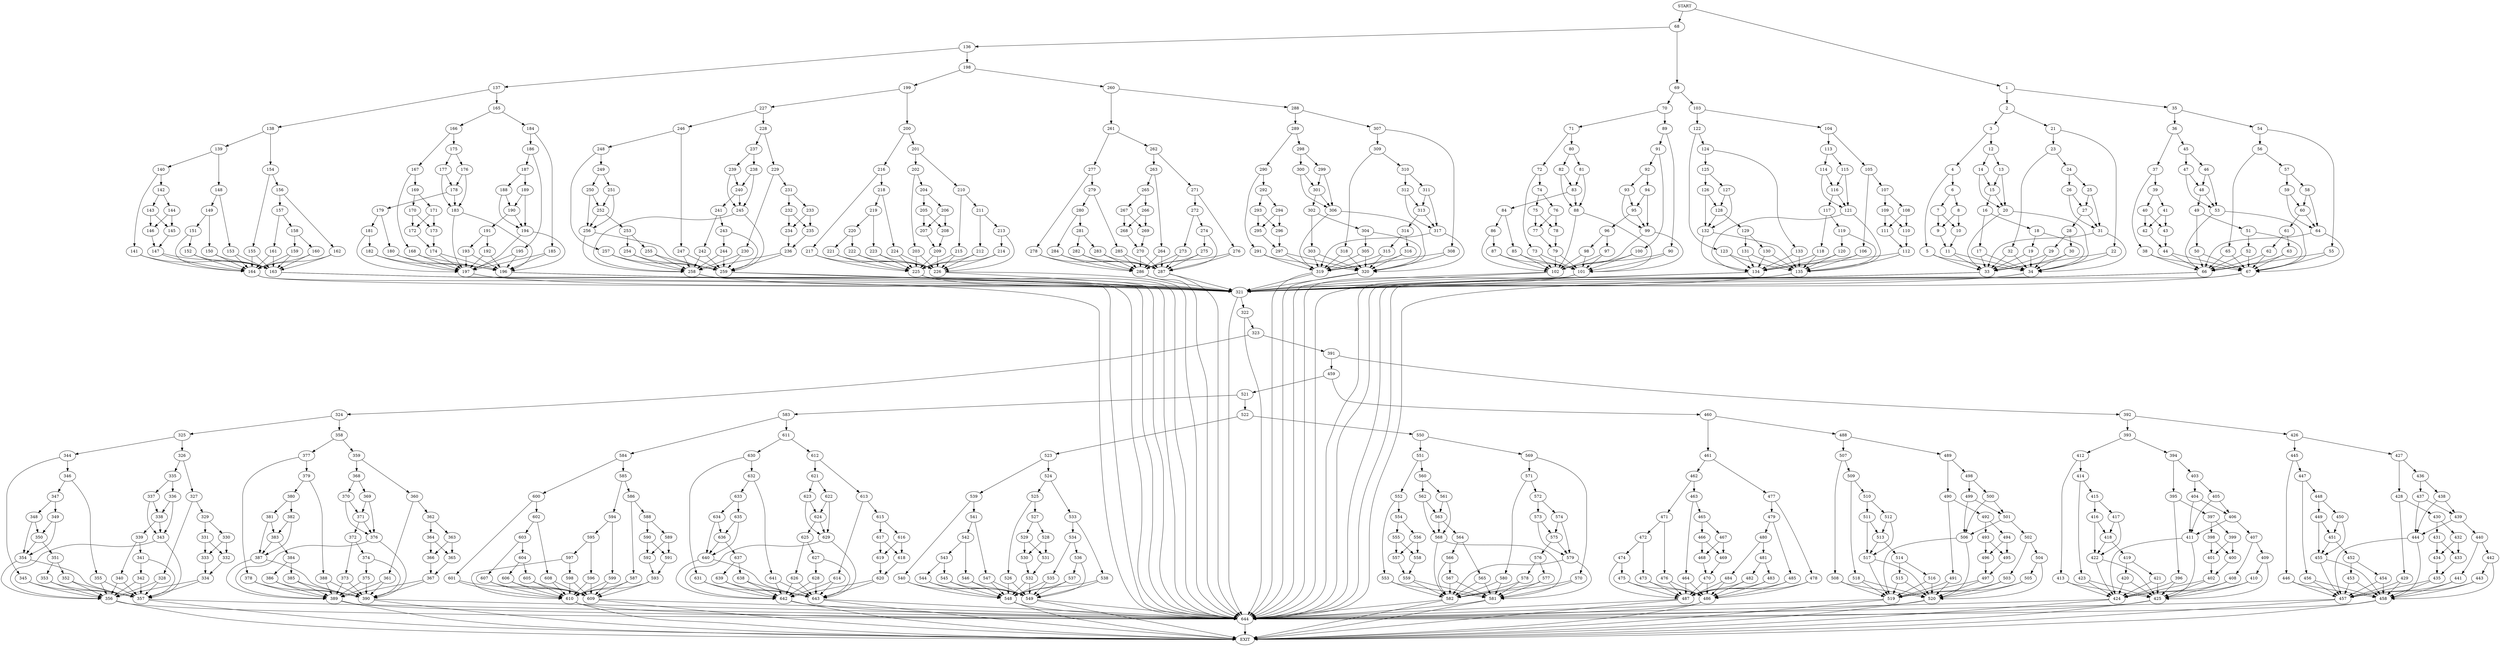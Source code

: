 digraph { 
0 [label="START"];
1;
2;
3;
4;
5;
6;
7;
8;
9;
10;
11;
12;
13;
14;
15;
16;
17;
18;
19;
20;
21;
22;
23;
24;
25;
26;
27;
28;
29;
30;
31;
32;
33;
34;
35;
36;
37;
38;
39;
40;
41;
42;
43;
44;
45;
46;
47;
48;
49;
50;
51;
52;
53;
54;
55;
56;
57;
58;
59;
60;
61;
62;
63;
64;
65;
66;
67;
68;
69;
70;
71;
72;
73;
74;
75;
76;
77;
78;
79;
80;
81;
82;
83;
84;
85;
86;
87;
88;
89;
90;
91;
92;
93;
94;
95;
96;
97;
98;
99;
100;
101;
102;
103;
104;
105;
106;
107;
108;
109;
110;
111;
112;
113;
114;
115;
116;
117;
118;
119;
120;
121;
122;
123;
124;
125;
126;
127;
128;
129;
130;
131;
132;
133;
134;
135;
136;
137;
138;
139;
140;
141;
142;
143;
144;
145;
146;
147;
148;
149;
150;
151;
152;
153;
154;
155;
156;
157;
158;
159;
160;
161;
162;
163;
164;
165;
166;
167;
168;
169;
170;
171;
172;
173;
174;
175;
176;
177;
178;
179;
180;
181;
182;
183;
184;
185;
186;
187;
188;
189;
190;
191;
192;
193;
194;
195;
196;
197;
198;
199;
200;
201;
202;
203;
204;
205;
206;
207;
208;
209;
210;
211;
212;
213;
214;
215;
216;
217;
218;
219;
220;
221;
222;
223;
224;
225;
226;
227;
228;
229;
230;
231;
232;
233;
234;
235;
236;
237;
238;
239;
240;
241;
242;
243;
244;
245;
246;
247;
248;
249;
250;
251;
252;
253;
254;
255;
256;
257;
258;
259;
260;
261;
262;
263;
264;
265;
266;
267;
268;
269;
270;
271;
272;
273;
274;
275;
276;
277;
278;
279;
280;
281;
282;
283;
284;
285;
286;
287;
288;
289;
290;
291;
292;
293;
294;
295;
296;
297;
298;
299;
300;
301;
302;
303;
304;
305;
306;
307;
308;
309;
310;
311;
312;
313;
314;
315;
316;
317;
318;
319;
320;
321;
322;
323;
324;
325;
326;
327;
328;
329;
330;
331;
332;
333;
334;
335;
336;
337;
338;
339;
340;
341;
342;
343;
344;
345;
346;
347;
348;
349;
350;
351;
352;
353;
354;
355;
356;
357;
358;
359;
360;
361;
362;
363;
364;
365;
366;
367;
368;
369;
370;
371;
372;
373;
374;
375;
376;
377;
378;
379;
380;
381;
382;
383;
384;
385;
386;
387;
388;
389;
390;
391;
392;
393;
394;
395;
396;
397;
398;
399;
400;
401;
402;
403;
404;
405;
406;
407;
408;
409;
410;
411;
412;
413;
414;
415;
416;
417;
418;
419;
420;
421;
422;
423;
424;
425;
426;
427;
428;
429;
430;
431;
432;
433;
434;
435;
436;
437;
438;
439;
440;
441;
442;
443;
444;
445;
446;
447;
448;
449;
450;
451;
452;
453;
454;
455;
456;
457;
458;
459;
460;
461;
462;
463;
464;
465;
466;
467;
468;
469;
470;
471;
472;
473;
474;
475;
476;
477;
478;
479;
480;
481;
482;
483;
484;
485;
486;
487;
488;
489;
490;
491;
492;
493;
494;
495;
496;
497;
498;
499;
500;
501;
502;
503;
504;
505;
506;
507;
508;
509;
510;
511;
512;
513;
514;
515;
516;
517;
518;
519;
520;
521;
522;
523;
524;
525;
526;
527;
528;
529;
530;
531;
532;
533;
534;
535;
536;
537;
538;
539;
540;
541;
542;
543;
544;
545;
546;
547;
548;
549;
550;
551;
552;
553;
554;
555;
556;
557;
558;
559;
560;
561;
562;
563;
564;
565;
566;
567;
568;
569;
570;
571;
572;
573;
574;
575;
576;
577;
578;
579;
580;
581;
582;
583;
584;
585;
586;
587;
588;
589;
590;
591;
592;
593;
594;
595;
596;
597;
598;
599;
600;
601;
602;
603;
604;
605;
606;
607;
608;
609;
610;
611;
612;
613;
614;
615;
616;
617;
618;
619;
620;
621;
622;
623;
624;
625;
626;
627;
628;
629;
630;
631;
632;
633;
634;
635;
636;
637;
638;
639;
640;
641;
642;
643;
644;
645[label="EXIT"];
0 -> 1;
0 -> 68;
1 -> 35;
1 -> 2;
2 -> 3;
2 -> 21;
3 -> 4;
3 -> 12;
4 -> 5;
4 -> 6;
5 -> 33;
5 -> 34;
6 -> 7;
6 -> 8;
7 -> 9;
7 -> 10;
8 -> 9;
8 -> 10;
9 -> 11;
10 -> 11;
11 -> 33;
11 -> 34;
12 -> 13;
12 -> 14;
13 -> 15;
13 -> 20;
14 -> 15;
14 -> 20;
15 -> 16;
15 -> 20;
16 -> 17;
16 -> 18;
17 -> 33;
17 -> 34;
18 -> 19;
18 -> 34;
19 -> 33;
19 -> 34;
20 -> 33;
20 -> 34;
21 -> 22;
21 -> 23;
22 -> 33;
22 -> 34;
23 -> 24;
23 -> 32;
24 -> 25;
24 -> 26;
25 -> 27;
25 -> 31;
26 -> 27;
26 -> 31;
27 -> 28;
27 -> 31;
28 -> 29;
28 -> 30;
29 -> 33;
29 -> 34;
30 -> 33;
30 -> 34;
31 -> 33;
31 -> 34;
32 -> 33;
32 -> 34;
33 -> 644;
33 -> 321;
34 -> 644;
34 -> 321;
35 -> 36;
35 -> 54;
36 -> 37;
36 -> 45;
37 -> 38;
37 -> 39;
38 -> 66;
38 -> 67;
39 -> 40;
39 -> 41;
40 -> 42;
40 -> 43;
41 -> 42;
41 -> 43;
42 -> 44;
43 -> 44;
44 -> 66;
44 -> 67;
45 -> 46;
45 -> 47;
46 -> 48;
46 -> 53;
47 -> 48;
47 -> 53;
48 -> 49;
48 -> 53;
49 -> 50;
49 -> 51;
50 -> 66;
50 -> 67;
51 -> 52;
51 -> 67;
52 -> 66;
52 -> 67;
53 -> 66;
53 -> 67;
54 -> 55;
54 -> 56;
55 -> 66;
55 -> 67;
56 -> 57;
56 -> 65;
57 -> 58;
57 -> 59;
58 -> 60;
58 -> 64;
59 -> 60;
59 -> 64;
60 -> 61;
60 -> 64;
61 -> 62;
61 -> 63;
62 -> 66;
62 -> 67;
63 -> 66;
63 -> 67;
64 -> 66;
64 -> 67;
65 -> 66;
65 -> 67;
66 -> 644;
66 -> 321;
67 -> 644;
67 -> 321;
68 -> 69;
68 -> 136;
69 -> 103;
69 -> 70;
70 -> 71;
70 -> 89;
71 -> 72;
71 -> 80;
72 -> 73;
72 -> 74;
73 -> 101;
73 -> 102;
74 -> 75;
74 -> 76;
75 -> 77;
75 -> 78;
76 -> 77;
76 -> 78;
77 -> 79;
78 -> 79;
79 -> 101;
79 -> 102;
80 -> 81;
80 -> 82;
81 -> 83;
81 -> 88;
82 -> 83;
82 -> 88;
83 -> 84;
83 -> 88;
84 -> 85;
84 -> 86;
85 -> 101;
85 -> 102;
86 -> 87;
86 -> 102;
87 -> 101;
87 -> 102;
88 -> 101;
88 -> 102;
89 -> 90;
89 -> 91;
90 -> 101;
90 -> 102;
91 -> 92;
91 -> 100;
92 -> 93;
92 -> 94;
93 -> 95;
93 -> 99;
94 -> 95;
94 -> 99;
95 -> 96;
95 -> 99;
96 -> 97;
96 -> 98;
97 -> 101;
97 -> 102;
98 -> 101;
98 -> 102;
99 -> 101;
99 -> 102;
100 -> 101;
100 -> 102;
101 -> 644;
101 -> 321;
102 -> 644;
102 -> 321;
103 -> 104;
103 -> 122;
104 -> 105;
104 -> 113;
105 -> 106;
105 -> 107;
106 -> 134;
106 -> 135;
107 -> 108;
107 -> 109;
108 -> 110;
108 -> 111;
109 -> 110;
109 -> 111;
110 -> 112;
111 -> 112;
112 -> 134;
112 -> 135;
113 -> 114;
113 -> 115;
114 -> 116;
114 -> 121;
115 -> 116;
115 -> 121;
116 -> 117;
116 -> 121;
117 -> 118;
117 -> 119;
118 -> 134;
118 -> 135;
119 -> 120;
119 -> 135;
120 -> 134;
120 -> 135;
121 -> 134;
121 -> 135;
122 -> 123;
122 -> 124;
123 -> 134;
123 -> 135;
124 -> 125;
124 -> 133;
125 -> 126;
125 -> 127;
126 -> 128;
126 -> 132;
127 -> 128;
127 -> 132;
128 -> 129;
128 -> 132;
129 -> 130;
129 -> 131;
130 -> 134;
130 -> 135;
131 -> 134;
131 -> 135;
132 -> 134;
132 -> 135;
133 -> 134;
133 -> 135;
134 -> 644;
134 -> 321;
135 -> 644;
135 -> 321;
136 -> 137;
136 -> 198;
137 -> 138;
137 -> 165;
138 -> 139;
138 -> 154;
139 -> 140;
139 -> 148;
140 -> 141;
140 -> 142;
141 -> 163;
141 -> 164;
142 -> 143;
142 -> 144;
143 -> 145;
143 -> 146;
144 -> 145;
144 -> 146;
145 -> 147;
146 -> 147;
147 -> 163;
147 -> 164;
148 -> 149;
148 -> 153;
149 -> 150;
149 -> 151;
150 -> 163;
150 -> 164;
151 -> 152;
151 -> 164;
152 -> 163;
152 -> 164;
153 -> 163;
153 -> 164;
154 -> 155;
154 -> 156;
155 -> 163;
155 -> 164;
156 -> 157;
156 -> 162;
157 -> 158;
157 -> 161;
158 -> 159;
158 -> 160;
159 -> 163;
159 -> 164;
160 -> 163;
160 -> 164;
161 -> 163;
161 -> 164;
162 -> 163;
162 -> 164;
163 -> 644;
163 -> 321;
164 -> 644;
164 -> 321;
165 -> 166;
165 -> 184;
166 -> 167;
166 -> 175;
167 -> 168;
167 -> 169;
168 -> 196;
168 -> 197;
169 -> 170;
169 -> 171;
170 -> 172;
170 -> 173;
171 -> 172;
171 -> 173;
172 -> 174;
173 -> 174;
174 -> 196;
174 -> 197;
175 -> 176;
175 -> 177;
176 -> 178;
176 -> 183;
177 -> 178;
177 -> 183;
178 -> 179;
178 -> 183;
179 -> 180;
179 -> 181;
180 -> 196;
180 -> 197;
181 -> 182;
181 -> 197;
182 -> 196;
182 -> 197;
183 -> 196;
183 -> 197;
184 -> 185;
184 -> 186;
185 -> 196;
185 -> 197;
186 -> 187;
186 -> 195;
187 -> 188;
187 -> 189;
188 -> 190;
188 -> 194;
189 -> 190;
189 -> 194;
190 -> 191;
190 -> 194;
191 -> 192;
191 -> 193;
192 -> 196;
192 -> 197;
193 -> 196;
193 -> 197;
194 -> 196;
194 -> 197;
195 -> 196;
195 -> 197;
196 -> 644;
196 -> 321;
197 -> 644;
197 -> 321;
198 -> 199;
198 -> 260;
199 -> 200;
199 -> 227;
200 -> 201;
200 -> 216;
201 -> 202;
201 -> 210;
202 -> 203;
202 -> 204;
203 -> 225;
203 -> 226;
204 -> 205;
204 -> 206;
205 -> 207;
205 -> 208;
206 -> 207;
206 -> 208;
207 -> 209;
208 -> 209;
209 -> 225;
209 -> 226;
210 -> 211;
210 -> 215;
211 -> 212;
211 -> 213;
212 -> 225;
212 -> 226;
213 -> 214;
213 -> 226;
214 -> 225;
214 -> 226;
215 -> 225;
215 -> 226;
216 -> 217;
216 -> 218;
217 -> 225;
217 -> 226;
218 -> 219;
218 -> 224;
219 -> 220;
219 -> 223;
220 -> 221;
220 -> 222;
221 -> 225;
221 -> 226;
222 -> 225;
222 -> 226;
223 -> 225;
223 -> 226;
224 -> 225;
224 -> 226;
225 -> 644;
225 -> 321;
226 -> 644;
226 -> 321;
227 -> 228;
227 -> 246;
228 -> 229;
228 -> 237;
229 -> 230;
229 -> 231;
230 -> 258;
230 -> 259;
231 -> 232;
231 -> 233;
232 -> 234;
232 -> 235;
233 -> 234;
233 -> 235;
234 -> 236;
235 -> 236;
236 -> 258;
236 -> 259;
237 -> 238;
237 -> 239;
238 -> 240;
238 -> 245;
239 -> 240;
239 -> 245;
240 -> 241;
240 -> 245;
241 -> 242;
241 -> 243;
242 -> 258;
242 -> 259;
243 -> 244;
243 -> 259;
244 -> 258;
244 -> 259;
245 -> 258;
245 -> 259;
246 -> 247;
246 -> 248;
247 -> 258;
247 -> 259;
248 -> 249;
248 -> 257;
249 -> 250;
249 -> 251;
250 -> 252;
250 -> 256;
251 -> 252;
251 -> 256;
252 -> 253;
252 -> 256;
253 -> 254;
253 -> 255;
254 -> 258;
254 -> 259;
255 -> 258;
255 -> 259;
256 -> 258;
256 -> 259;
257 -> 258;
257 -> 259;
258 -> 644;
258 -> 321;
259 -> 644;
259 -> 321;
260 -> 261;
260 -> 288;
261 -> 262;
261 -> 277;
262 -> 263;
262 -> 271;
263 -> 264;
263 -> 265;
264 -> 286;
264 -> 287;
265 -> 266;
265 -> 267;
266 -> 268;
266 -> 269;
267 -> 268;
267 -> 269;
268 -> 270;
269 -> 270;
270 -> 286;
270 -> 287;
271 -> 272;
271 -> 276;
272 -> 273;
272 -> 274;
273 -> 286;
273 -> 287;
274 -> 275;
274 -> 287;
275 -> 286;
275 -> 287;
276 -> 286;
276 -> 287;
277 -> 278;
277 -> 279;
278 -> 286;
278 -> 287;
279 -> 280;
279 -> 285;
280 -> 281;
280 -> 284;
281 -> 282;
281 -> 283;
282 -> 286;
282 -> 287;
283 -> 286;
283 -> 287;
284 -> 286;
284 -> 287;
285 -> 286;
285 -> 287;
286 -> 644;
286 -> 321;
287 -> 644;
287 -> 321;
288 -> 289;
288 -> 307;
289 -> 290;
289 -> 298;
290 -> 291;
290 -> 292;
291 -> 319;
291 -> 320;
292 -> 293;
292 -> 294;
293 -> 295;
293 -> 296;
294 -> 295;
294 -> 296;
295 -> 297;
296 -> 297;
297 -> 319;
297 -> 320;
298 -> 299;
298 -> 300;
299 -> 301;
299 -> 306;
300 -> 301;
300 -> 306;
301 -> 302;
301 -> 306;
302 -> 303;
302 -> 304;
303 -> 319;
303 -> 320;
304 -> 305;
304 -> 320;
305 -> 319;
305 -> 320;
306 -> 319;
306 -> 320;
307 -> 308;
307 -> 309;
308 -> 319;
308 -> 320;
309 -> 310;
309 -> 318;
310 -> 311;
310 -> 312;
311 -> 313;
311 -> 317;
312 -> 313;
312 -> 317;
313 -> 314;
313 -> 317;
314 -> 315;
314 -> 316;
315 -> 319;
315 -> 320;
316 -> 319;
316 -> 320;
317 -> 319;
317 -> 320;
318 -> 319;
318 -> 320;
319 -> 644;
319 -> 321;
320 -> 644;
320 -> 321;
321 -> 644;
321 -> 322;
322 -> 644;
322 -> 323;
323 -> 324;
323 -> 391;
324 -> 358;
324 -> 325;
325 -> 326;
325 -> 344;
326 -> 327;
326 -> 335;
327 -> 328;
327 -> 329;
328 -> 356;
328 -> 357;
329 -> 330;
329 -> 331;
330 -> 332;
330 -> 333;
331 -> 332;
331 -> 333;
332 -> 334;
333 -> 334;
334 -> 356;
334 -> 357;
335 -> 336;
335 -> 337;
336 -> 338;
336 -> 343;
337 -> 338;
337 -> 343;
338 -> 339;
338 -> 343;
339 -> 340;
339 -> 341;
340 -> 356;
340 -> 357;
341 -> 342;
341 -> 357;
342 -> 356;
342 -> 357;
343 -> 356;
343 -> 357;
344 -> 345;
344 -> 346;
345 -> 356;
345 -> 357;
346 -> 347;
346 -> 355;
347 -> 348;
347 -> 349;
348 -> 350;
348 -> 354;
349 -> 350;
349 -> 354;
350 -> 351;
350 -> 354;
351 -> 352;
351 -> 353;
352 -> 356;
352 -> 357;
353 -> 356;
353 -> 357;
354 -> 356;
354 -> 357;
355 -> 356;
355 -> 357;
356 -> 644;
356 -> 645;
357 -> 644;
357 -> 645;
358 -> 359;
358 -> 377;
359 -> 360;
359 -> 368;
360 -> 361;
360 -> 362;
361 -> 389;
361 -> 390;
362 -> 363;
362 -> 364;
363 -> 365;
363 -> 366;
364 -> 365;
364 -> 366;
365 -> 367;
366 -> 367;
367 -> 389;
367 -> 390;
368 -> 369;
368 -> 370;
369 -> 371;
369 -> 376;
370 -> 371;
370 -> 376;
371 -> 372;
371 -> 376;
372 -> 373;
372 -> 374;
373 -> 389;
373 -> 390;
374 -> 375;
374 -> 390;
375 -> 389;
375 -> 390;
376 -> 389;
376 -> 390;
377 -> 378;
377 -> 379;
378 -> 389;
378 -> 390;
379 -> 380;
379 -> 388;
380 -> 381;
380 -> 382;
381 -> 383;
381 -> 387;
382 -> 383;
382 -> 387;
383 -> 384;
383 -> 387;
384 -> 385;
384 -> 386;
385 -> 389;
385 -> 390;
386 -> 389;
386 -> 390;
387 -> 389;
387 -> 390;
388 -> 389;
388 -> 390;
389 -> 644;
389 -> 645;
390 -> 644;
390 -> 645;
391 -> 392;
391 -> 459;
392 -> 426;
392 -> 393;
393 -> 394;
393 -> 412;
394 -> 395;
394 -> 403;
395 -> 396;
395 -> 397;
396 -> 424;
396 -> 425;
397 -> 398;
397 -> 399;
398 -> 400;
398 -> 401;
399 -> 400;
399 -> 401;
400 -> 402;
401 -> 402;
402 -> 424;
402 -> 425;
403 -> 404;
403 -> 405;
404 -> 406;
404 -> 411;
405 -> 406;
405 -> 411;
406 -> 407;
406 -> 411;
407 -> 408;
407 -> 409;
408 -> 424;
408 -> 425;
409 -> 410;
409 -> 425;
410 -> 424;
410 -> 425;
411 -> 424;
411 -> 425;
412 -> 413;
412 -> 414;
413 -> 424;
413 -> 425;
414 -> 415;
414 -> 423;
415 -> 416;
415 -> 417;
416 -> 418;
416 -> 422;
417 -> 418;
417 -> 422;
418 -> 419;
418 -> 422;
419 -> 420;
419 -> 421;
420 -> 424;
420 -> 425;
421 -> 424;
421 -> 425;
422 -> 424;
422 -> 425;
423 -> 424;
423 -> 425;
424 -> 644;
424 -> 645;
425 -> 644;
425 -> 645;
426 -> 427;
426 -> 445;
427 -> 428;
427 -> 436;
428 -> 429;
428 -> 430;
429 -> 457;
429 -> 458;
430 -> 431;
430 -> 432;
431 -> 433;
431 -> 434;
432 -> 433;
432 -> 434;
433 -> 435;
434 -> 435;
435 -> 457;
435 -> 458;
436 -> 437;
436 -> 438;
437 -> 439;
437 -> 444;
438 -> 439;
438 -> 444;
439 -> 440;
439 -> 444;
440 -> 441;
440 -> 442;
441 -> 457;
441 -> 458;
442 -> 443;
442 -> 458;
443 -> 457;
443 -> 458;
444 -> 457;
444 -> 458;
445 -> 446;
445 -> 447;
446 -> 457;
446 -> 458;
447 -> 448;
447 -> 456;
448 -> 449;
448 -> 450;
449 -> 451;
449 -> 455;
450 -> 451;
450 -> 455;
451 -> 452;
451 -> 455;
452 -> 453;
452 -> 454;
453 -> 457;
453 -> 458;
454 -> 457;
454 -> 458;
455 -> 457;
455 -> 458;
456 -> 457;
456 -> 458;
457 -> 644;
457 -> 645;
458 -> 644;
458 -> 645;
459 -> 460;
459 -> 521;
460 -> 461;
460 -> 488;
461 -> 462;
461 -> 477;
462 -> 463;
462 -> 471;
463 -> 464;
463 -> 465;
464 -> 486;
464 -> 487;
465 -> 466;
465 -> 467;
466 -> 468;
466 -> 469;
467 -> 468;
467 -> 469;
468 -> 470;
469 -> 470;
470 -> 486;
470 -> 487;
471 -> 472;
471 -> 476;
472 -> 473;
472 -> 474;
473 -> 486;
473 -> 487;
474 -> 475;
474 -> 487;
475 -> 486;
475 -> 487;
476 -> 486;
476 -> 487;
477 -> 478;
477 -> 479;
478 -> 486;
478 -> 487;
479 -> 480;
479 -> 485;
480 -> 481;
480 -> 484;
481 -> 482;
481 -> 483;
482 -> 486;
482 -> 487;
483 -> 486;
483 -> 487;
484 -> 486;
484 -> 487;
485 -> 486;
485 -> 487;
486 -> 644;
486 -> 645;
487 -> 644;
487 -> 645;
488 -> 489;
488 -> 507;
489 -> 490;
489 -> 498;
490 -> 491;
490 -> 492;
491 -> 519;
491 -> 520;
492 -> 493;
492 -> 494;
493 -> 495;
493 -> 496;
494 -> 495;
494 -> 496;
495 -> 497;
496 -> 497;
497 -> 519;
497 -> 520;
498 -> 499;
498 -> 500;
499 -> 501;
499 -> 506;
500 -> 501;
500 -> 506;
501 -> 502;
501 -> 506;
502 -> 503;
502 -> 504;
503 -> 519;
503 -> 520;
504 -> 505;
504 -> 520;
505 -> 519;
505 -> 520;
506 -> 519;
506 -> 520;
507 -> 508;
507 -> 509;
508 -> 519;
508 -> 520;
509 -> 510;
509 -> 518;
510 -> 511;
510 -> 512;
511 -> 513;
511 -> 517;
512 -> 513;
512 -> 517;
513 -> 514;
513 -> 517;
514 -> 515;
514 -> 516;
515 -> 519;
515 -> 520;
516 -> 519;
516 -> 520;
517 -> 519;
517 -> 520;
518 -> 519;
518 -> 520;
519 -> 644;
519 -> 645;
520 -> 644;
520 -> 645;
521 -> 522;
521 -> 583;
522 -> 523;
522 -> 550;
523 -> 524;
523 -> 539;
524 -> 525;
524 -> 533;
525 -> 526;
525 -> 527;
526 -> 548;
526 -> 549;
527 -> 528;
527 -> 529;
528 -> 530;
528 -> 531;
529 -> 530;
529 -> 531;
530 -> 532;
531 -> 532;
532 -> 548;
532 -> 549;
533 -> 534;
533 -> 538;
534 -> 535;
534 -> 536;
535 -> 548;
535 -> 549;
536 -> 537;
536 -> 549;
537 -> 548;
537 -> 549;
538 -> 548;
538 -> 549;
539 -> 540;
539 -> 541;
540 -> 548;
540 -> 549;
541 -> 542;
541 -> 547;
542 -> 543;
542 -> 546;
543 -> 544;
543 -> 545;
544 -> 548;
544 -> 549;
545 -> 548;
545 -> 549;
546 -> 548;
546 -> 549;
547 -> 548;
547 -> 549;
548 -> 644;
548 -> 645;
549 -> 644;
549 -> 645;
550 -> 551;
550 -> 569;
551 -> 552;
551 -> 560;
552 -> 553;
552 -> 554;
553 -> 581;
553 -> 582;
554 -> 555;
554 -> 556;
555 -> 557;
555 -> 558;
556 -> 557;
556 -> 558;
557 -> 559;
558 -> 559;
559 -> 581;
559 -> 582;
560 -> 561;
560 -> 562;
561 -> 563;
561 -> 568;
562 -> 563;
562 -> 568;
563 -> 564;
563 -> 568;
564 -> 565;
564 -> 566;
565 -> 581;
565 -> 582;
566 -> 567;
566 -> 582;
567 -> 581;
567 -> 582;
568 -> 581;
568 -> 582;
569 -> 570;
569 -> 571;
570 -> 581;
570 -> 582;
571 -> 572;
571 -> 580;
572 -> 573;
572 -> 574;
573 -> 575;
573 -> 579;
574 -> 575;
574 -> 579;
575 -> 576;
575 -> 579;
576 -> 577;
576 -> 578;
577 -> 581;
577 -> 582;
578 -> 581;
578 -> 582;
579 -> 581;
579 -> 582;
580 -> 581;
580 -> 582;
581 -> 644;
581 -> 645;
582 -> 644;
582 -> 645;
583 -> 584;
583 -> 611;
584 -> 585;
584 -> 600;
585 -> 586;
585 -> 594;
586 -> 587;
586 -> 588;
587 -> 609;
587 -> 610;
588 -> 589;
588 -> 590;
589 -> 591;
589 -> 592;
590 -> 591;
590 -> 592;
591 -> 593;
592 -> 593;
593 -> 609;
593 -> 610;
594 -> 595;
594 -> 599;
595 -> 596;
595 -> 597;
596 -> 609;
596 -> 610;
597 -> 598;
597 -> 610;
598 -> 609;
598 -> 610;
599 -> 609;
599 -> 610;
600 -> 601;
600 -> 602;
601 -> 609;
601 -> 610;
602 -> 603;
602 -> 608;
603 -> 604;
603 -> 607;
604 -> 605;
604 -> 606;
605 -> 609;
605 -> 610;
606 -> 609;
606 -> 610;
607 -> 609;
607 -> 610;
608 -> 609;
608 -> 610;
609 -> 644;
609 -> 645;
610 -> 644;
610 -> 645;
611 -> 612;
611 -> 630;
612 -> 613;
612 -> 621;
613 -> 614;
613 -> 615;
614 -> 642;
614 -> 643;
615 -> 616;
615 -> 617;
616 -> 618;
616 -> 619;
617 -> 618;
617 -> 619;
618 -> 620;
619 -> 620;
620 -> 642;
620 -> 643;
621 -> 622;
621 -> 623;
622 -> 624;
622 -> 629;
623 -> 624;
623 -> 629;
624 -> 625;
624 -> 629;
625 -> 626;
625 -> 627;
626 -> 642;
626 -> 643;
627 -> 628;
627 -> 643;
628 -> 642;
628 -> 643;
629 -> 642;
629 -> 643;
630 -> 631;
630 -> 632;
631 -> 642;
631 -> 643;
632 -> 633;
632 -> 641;
633 -> 634;
633 -> 635;
634 -> 636;
634 -> 640;
635 -> 636;
635 -> 640;
636 -> 637;
636 -> 640;
637 -> 638;
637 -> 639;
638 -> 642;
638 -> 643;
639 -> 642;
639 -> 643;
640 -> 642;
640 -> 643;
641 -> 642;
641 -> 643;
642 -> 644;
642 -> 645;
643 -> 644;
643 -> 645;
644 -> 645;
}